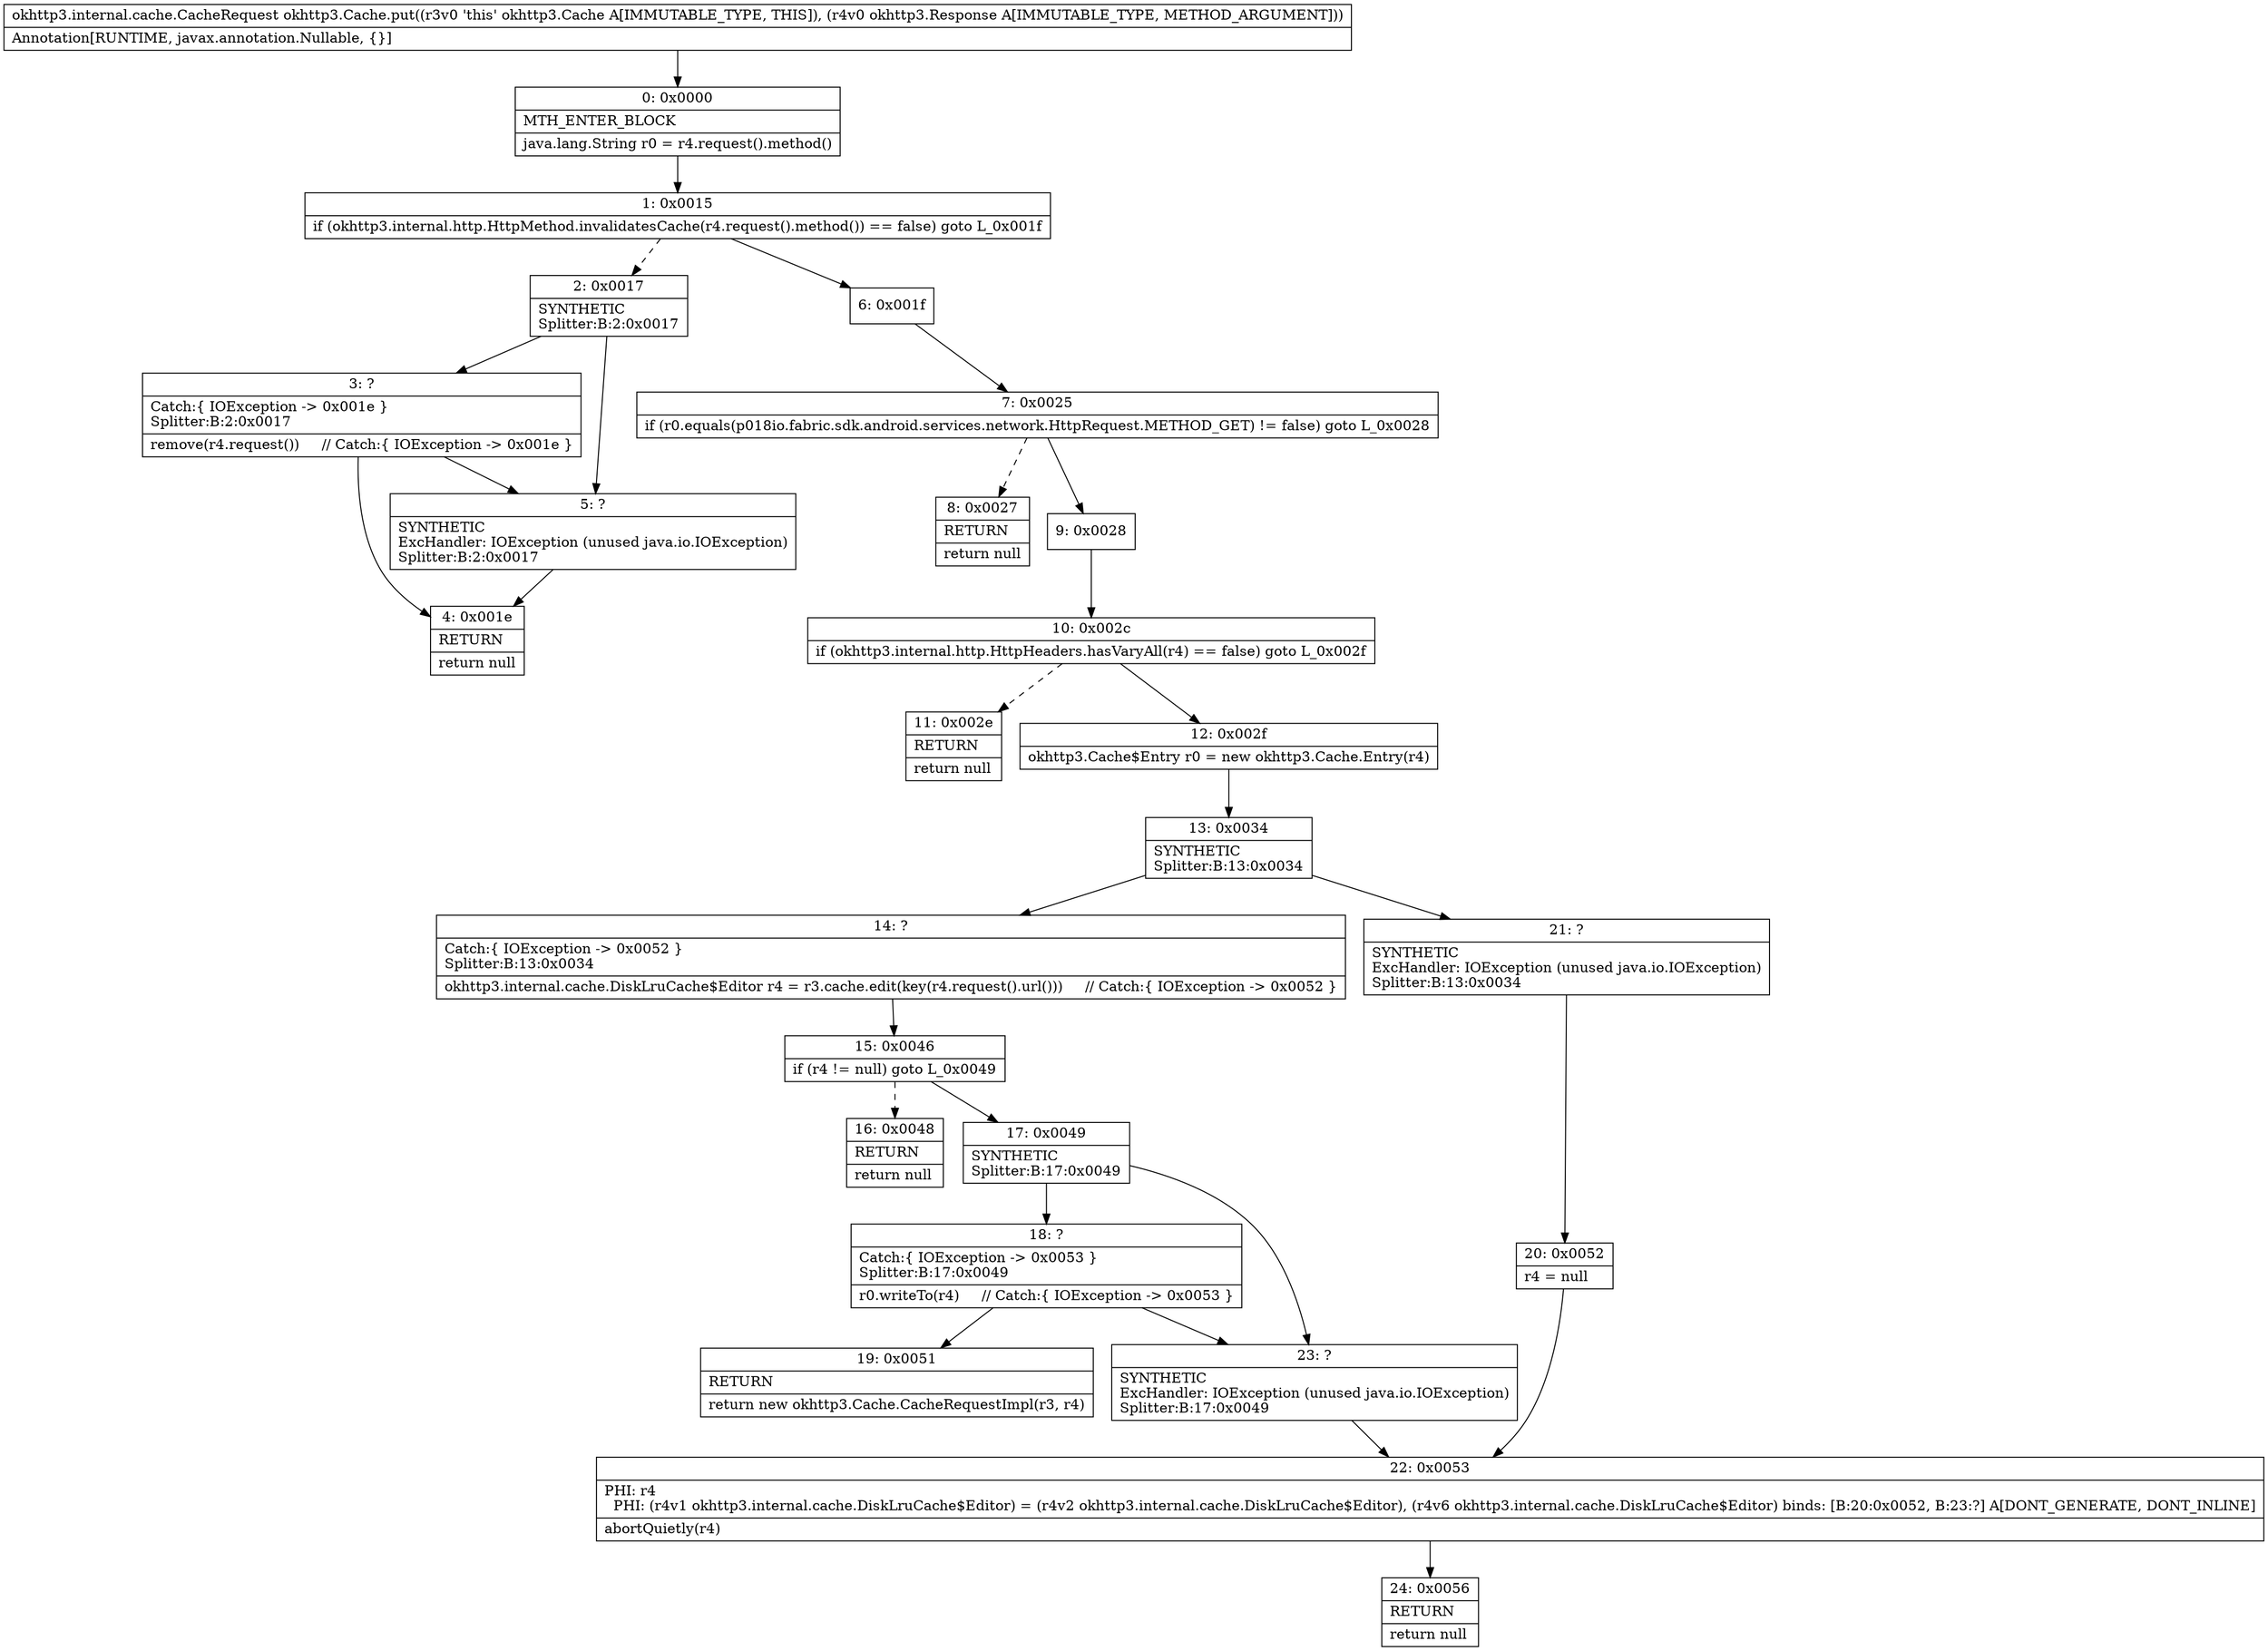 digraph "CFG forokhttp3.Cache.put(Lokhttp3\/Response;)Lokhttp3\/internal\/cache\/CacheRequest;" {
Node_0 [shape=record,label="{0\:\ 0x0000|MTH_ENTER_BLOCK\l|java.lang.String r0 = r4.request().method()\l}"];
Node_1 [shape=record,label="{1\:\ 0x0015|if (okhttp3.internal.http.HttpMethod.invalidatesCache(r4.request().method()) == false) goto L_0x001f\l}"];
Node_2 [shape=record,label="{2\:\ 0x0017|SYNTHETIC\lSplitter:B:2:0x0017\l}"];
Node_3 [shape=record,label="{3\:\ ?|Catch:\{ IOException \-\> 0x001e \}\lSplitter:B:2:0x0017\l|remove(r4.request())     \/\/ Catch:\{ IOException \-\> 0x001e \}\l}"];
Node_4 [shape=record,label="{4\:\ 0x001e|RETURN\l|return null\l}"];
Node_5 [shape=record,label="{5\:\ ?|SYNTHETIC\lExcHandler: IOException (unused java.io.IOException)\lSplitter:B:2:0x0017\l}"];
Node_6 [shape=record,label="{6\:\ 0x001f}"];
Node_7 [shape=record,label="{7\:\ 0x0025|if (r0.equals(p018io.fabric.sdk.android.services.network.HttpRequest.METHOD_GET) != false) goto L_0x0028\l}"];
Node_8 [shape=record,label="{8\:\ 0x0027|RETURN\l|return null\l}"];
Node_9 [shape=record,label="{9\:\ 0x0028}"];
Node_10 [shape=record,label="{10\:\ 0x002c|if (okhttp3.internal.http.HttpHeaders.hasVaryAll(r4) == false) goto L_0x002f\l}"];
Node_11 [shape=record,label="{11\:\ 0x002e|RETURN\l|return null\l}"];
Node_12 [shape=record,label="{12\:\ 0x002f|okhttp3.Cache$Entry r0 = new okhttp3.Cache.Entry(r4)\l}"];
Node_13 [shape=record,label="{13\:\ 0x0034|SYNTHETIC\lSplitter:B:13:0x0034\l}"];
Node_14 [shape=record,label="{14\:\ ?|Catch:\{ IOException \-\> 0x0052 \}\lSplitter:B:13:0x0034\l|okhttp3.internal.cache.DiskLruCache$Editor r4 = r3.cache.edit(key(r4.request().url()))     \/\/ Catch:\{ IOException \-\> 0x0052 \}\l}"];
Node_15 [shape=record,label="{15\:\ 0x0046|if (r4 != null) goto L_0x0049\l}"];
Node_16 [shape=record,label="{16\:\ 0x0048|RETURN\l|return null\l}"];
Node_17 [shape=record,label="{17\:\ 0x0049|SYNTHETIC\lSplitter:B:17:0x0049\l}"];
Node_18 [shape=record,label="{18\:\ ?|Catch:\{ IOException \-\> 0x0053 \}\lSplitter:B:17:0x0049\l|r0.writeTo(r4)     \/\/ Catch:\{ IOException \-\> 0x0053 \}\l}"];
Node_19 [shape=record,label="{19\:\ 0x0051|RETURN\l|return new okhttp3.Cache.CacheRequestImpl(r3, r4)\l}"];
Node_20 [shape=record,label="{20\:\ 0x0052|r4 = null\l}"];
Node_21 [shape=record,label="{21\:\ ?|SYNTHETIC\lExcHandler: IOException (unused java.io.IOException)\lSplitter:B:13:0x0034\l}"];
Node_22 [shape=record,label="{22\:\ 0x0053|PHI: r4 \l  PHI: (r4v1 okhttp3.internal.cache.DiskLruCache$Editor) = (r4v2 okhttp3.internal.cache.DiskLruCache$Editor), (r4v6 okhttp3.internal.cache.DiskLruCache$Editor) binds: [B:20:0x0052, B:23:?] A[DONT_GENERATE, DONT_INLINE]\l|abortQuietly(r4)\l}"];
Node_23 [shape=record,label="{23\:\ ?|SYNTHETIC\lExcHandler: IOException (unused java.io.IOException)\lSplitter:B:17:0x0049\l}"];
Node_24 [shape=record,label="{24\:\ 0x0056|RETURN\l|return null\l}"];
MethodNode[shape=record,label="{okhttp3.internal.cache.CacheRequest okhttp3.Cache.put((r3v0 'this' okhttp3.Cache A[IMMUTABLE_TYPE, THIS]), (r4v0 okhttp3.Response A[IMMUTABLE_TYPE, METHOD_ARGUMENT]))  | Annotation[RUNTIME, javax.annotation.Nullable, \{\}]\l}"];
MethodNode -> Node_0;
Node_0 -> Node_1;
Node_1 -> Node_2[style=dashed];
Node_1 -> Node_6;
Node_2 -> Node_3;
Node_2 -> Node_5;
Node_3 -> Node_4;
Node_3 -> Node_5;
Node_5 -> Node_4;
Node_6 -> Node_7;
Node_7 -> Node_8[style=dashed];
Node_7 -> Node_9;
Node_9 -> Node_10;
Node_10 -> Node_11[style=dashed];
Node_10 -> Node_12;
Node_12 -> Node_13;
Node_13 -> Node_14;
Node_13 -> Node_21;
Node_14 -> Node_15;
Node_15 -> Node_16[style=dashed];
Node_15 -> Node_17;
Node_17 -> Node_18;
Node_17 -> Node_23;
Node_18 -> Node_19;
Node_18 -> Node_23;
Node_20 -> Node_22;
Node_21 -> Node_20;
Node_22 -> Node_24;
Node_23 -> Node_22;
}

